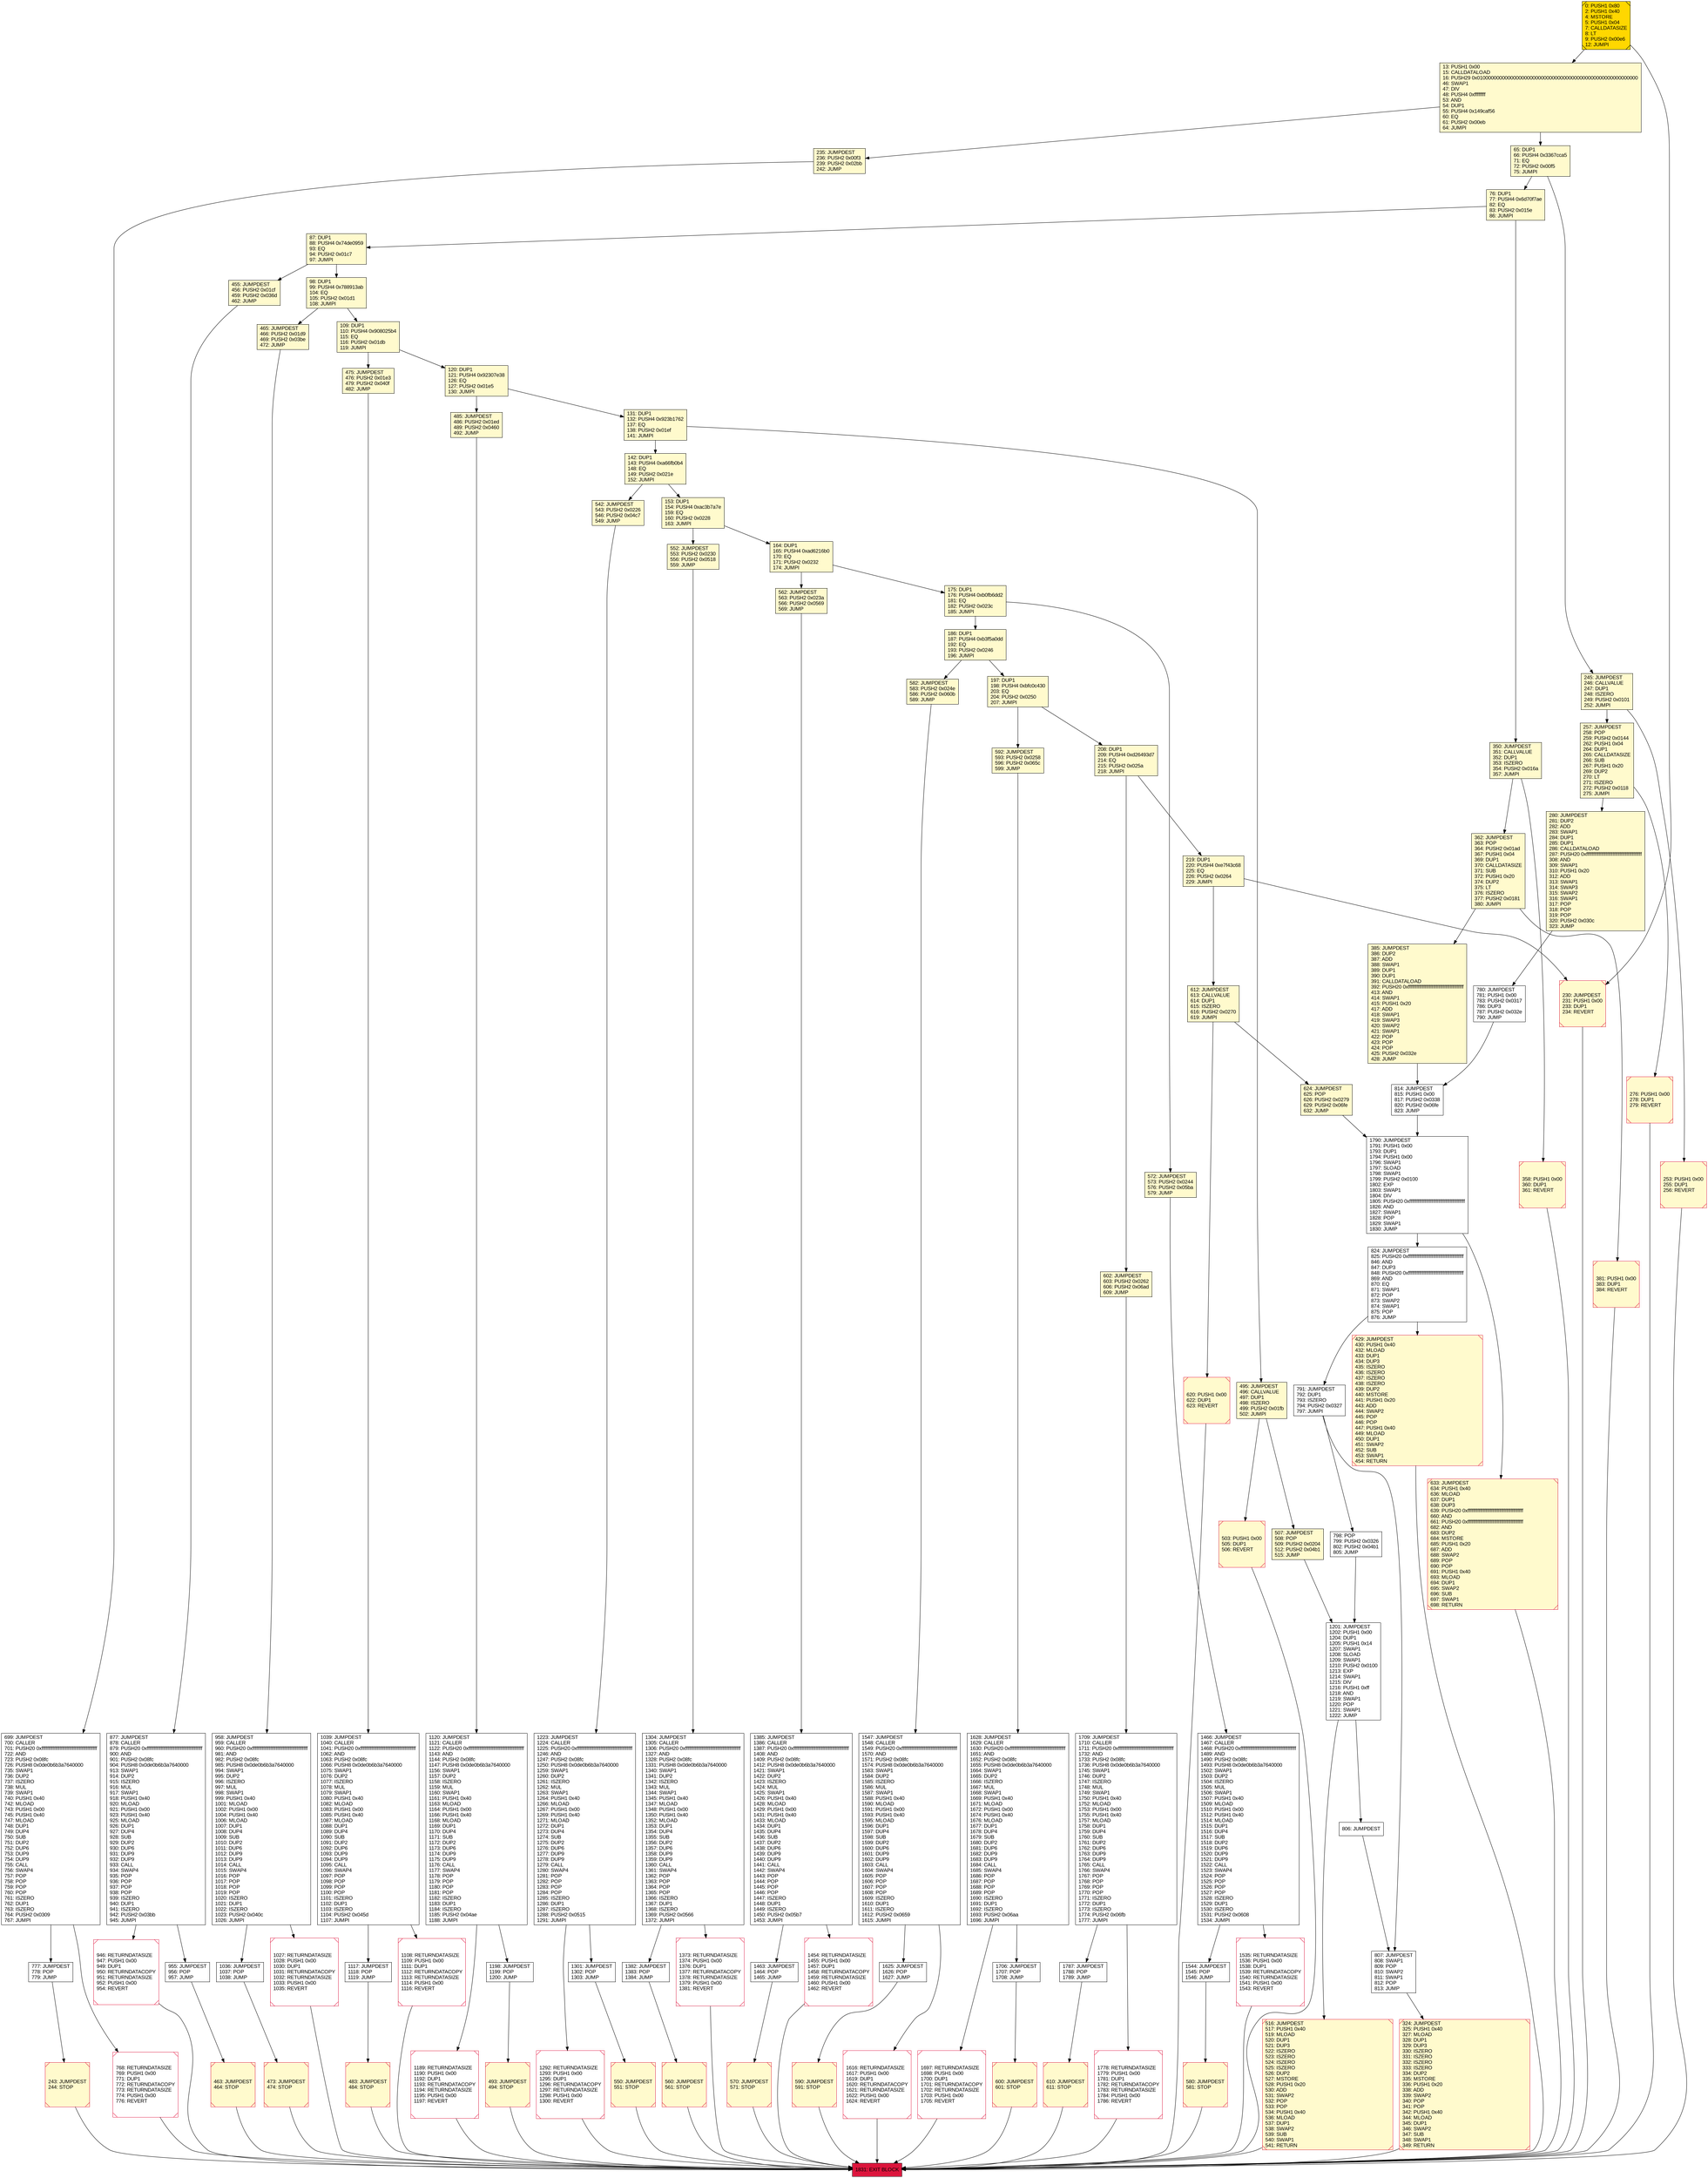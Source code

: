 digraph G {
bgcolor=transparent rankdir=UD;
node [shape=box style=filled color=black fillcolor=white fontname=arial fontcolor=black];
1466 [label="1466: JUMPDEST\l1467: CALLER\l1468: PUSH20 0xffffffffffffffffffffffffffffffffffffffff\l1489: AND\l1490: PUSH2 0x08fc\l1493: PUSH8 0x0de0b6b3a7640000\l1502: SWAP1\l1503: DUP2\l1504: ISZERO\l1505: MUL\l1506: SWAP1\l1507: PUSH1 0x40\l1509: MLOAD\l1510: PUSH1 0x00\l1512: PUSH1 0x40\l1514: MLOAD\l1515: DUP1\l1516: DUP4\l1517: SUB\l1518: DUP2\l1519: DUP6\l1520: DUP9\l1521: DUP9\l1522: CALL\l1523: SWAP4\l1524: POP\l1525: POP\l1526: POP\l1527: POP\l1528: ISZERO\l1529: DUP1\l1530: ISZERO\l1531: PUSH2 0x0608\l1534: JUMPI\l" ];
120 [label="120: DUP1\l121: PUSH4 0x92307e38\l126: EQ\l127: PUSH2 0x01e5\l130: JUMPI\l" fillcolor=lemonchiffon ];
98 [label="98: DUP1\l99: PUSH4 0x788913ab\l104: EQ\l105: PUSH2 0x01d1\l108: JUMPI\l" fillcolor=lemonchiffon ];
1292 [label="1292: RETURNDATASIZE\l1293: PUSH1 0x00\l1295: DUP1\l1296: RETURNDATACOPY\l1297: RETURNDATASIZE\l1298: PUSH1 0x00\l1300: REVERT\l" shape=Msquare color=crimson ];
1027 [label="1027: RETURNDATASIZE\l1028: PUSH1 0x00\l1030: DUP1\l1031: RETURNDATACOPY\l1032: RETURNDATASIZE\l1033: PUSH1 0x00\l1035: REVERT\l" shape=Msquare color=crimson ];
768 [label="768: RETURNDATASIZE\l769: PUSH1 0x00\l771: DUP1\l772: RETURNDATACOPY\l773: RETURNDATASIZE\l774: PUSH1 0x00\l776: REVERT\l" shape=Msquare color=crimson ];
1304 [label="1304: JUMPDEST\l1305: CALLER\l1306: PUSH20 0xffffffffffffffffffffffffffffffffffffffff\l1327: AND\l1328: PUSH2 0x08fc\l1331: PUSH8 0x0de0b6b3a7640000\l1340: SWAP1\l1341: DUP2\l1342: ISZERO\l1343: MUL\l1344: SWAP1\l1345: PUSH1 0x40\l1347: MLOAD\l1348: PUSH1 0x00\l1350: PUSH1 0x40\l1352: MLOAD\l1353: DUP1\l1354: DUP4\l1355: SUB\l1356: DUP2\l1357: DUP6\l1358: DUP9\l1359: DUP9\l1360: CALL\l1361: SWAP4\l1362: POP\l1363: POP\l1364: POP\l1365: POP\l1366: ISZERO\l1367: DUP1\l1368: ISZERO\l1369: PUSH2 0x0566\l1372: JUMPI\l" ];
153 [label="153: DUP1\l154: PUSH4 0xac3b7a7e\l159: EQ\l160: PUSH2 0x0228\l163: JUMPI\l" fillcolor=lemonchiffon ];
1831 [label="1831: EXIT BLOCK\l" fillcolor=crimson ];
633 [label="633: JUMPDEST\l634: PUSH1 0x40\l636: MLOAD\l637: DUP1\l638: DUP3\l639: PUSH20 0xffffffffffffffffffffffffffffffffffffffff\l660: AND\l661: PUSH20 0xffffffffffffffffffffffffffffffffffffffff\l682: AND\l683: DUP2\l684: MSTORE\l685: PUSH1 0x20\l687: ADD\l688: SWAP2\l689: POP\l690: POP\l691: PUSH1 0x40\l693: MLOAD\l694: DUP1\l695: SWAP2\l696: SUB\l697: SWAP1\l698: RETURN\l" fillcolor=lemonchiffon shape=Msquare color=crimson ];
1036 [label="1036: JUMPDEST\l1037: POP\l1038: JUMP\l" ];
777 [label="777: JUMPDEST\l778: POP\l779: JUMP\l" ];
542 [label="542: JUMPDEST\l543: PUSH2 0x0226\l546: PUSH2 0x04c7\l549: JUMP\l" fillcolor=lemonchiffon ];
1544 [label="1544: JUMPDEST\l1545: POP\l1546: JUMP\l" ];
1301 [label="1301: JUMPDEST\l1302: POP\l1303: JUMP\l" ];
507 [label="507: JUMPDEST\l508: POP\l509: PUSH2 0x0204\l512: PUSH2 0x04b1\l515: JUMP\l" fillcolor=lemonchiffon ];
516 [label="516: JUMPDEST\l517: PUSH1 0x40\l519: MLOAD\l520: DUP1\l521: DUP3\l522: ISZERO\l523: ISZERO\l524: ISZERO\l525: ISZERO\l526: DUP2\l527: MSTORE\l528: PUSH1 0x20\l530: ADD\l531: SWAP2\l532: POP\l533: POP\l534: PUSH1 0x40\l536: MLOAD\l537: DUP1\l538: SWAP2\l539: SUB\l540: SWAP1\l541: RETURN\l" fillcolor=lemonchiffon shape=Msquare color=crimson ];
572 [label="572: JUMPDEST\l573: PUSH2 0x0244\l576: PUSH2 0x05ba\l579: JUMP\l" fillcolor=lemonchiffon ];
1382 [label="1382: JUMPDEST\l1383: POP\l1384: JUMP\l" ];
175 [label="175: DUP1\l176: PUSH4 0xb0fb6dd2\l181: EQ\l182: PUSH2 0x023c\l185: JUMPI\l" fillcolor=lemonchiffon ];
1373 [label="1373: RETURNDATASIZE\l1374: PUSH1 0x00\l1376: DUP1\l1377: RETURNDATACOPY\l1378: RETURNDATASIZE\l1379: PUSH1 0x00\l1381: REVERT\l" shape=Msquare color=crimson ];
164 [label="164: DUP1\l165: PUSH4 0xad6216b0\l170: EQ\l171: PUSH2 0x0232\l174: JUMPI\l" fillcolor=lemonchiffon ];
1120 [label="1120: JUMPDEST\l1121: CALLER\l1122: PUSH20 0xffffffffffffffffffffffffffffffffffffffff\l1143: AND\l1144: PUSH2 0x08fc\l1147: PUSH8 0x0de0b6b3a7640000\l1156: SWAP1\l1157: DUP2\l1158: ISZERO\l1159: MUL\l1160: SWAP1\l1161: PUSH1 0x40\l1163: MLOAD\l1164: PUSH1 0x00\l1166: PUSH1 0x40\l1168: MLOAD\l1169: DUP1\l1170: DUP4\l1171: SUB\l1172: DUP2\l1173: DUP6\l1174: DUP9\l1175: DUP9\l1176: CALL\l1177: SWAP4\l1178: POP\l1179: POP\l1180: POP\l1181: POP\l1182: ISZERO\l1183: DUP1\l1184: ISZERO\l1185: PUSH2 0x04ae\l1188: JUMPI\l" ];
1616 [label="1616: RETURNDATASIZE\l1617: PUSH1 0x00\l1619: DUP1\l1620: RETURNDATACOPY\l1621: RETURNDATASIZE\l1622: PUSH1 0x00\l1624: REVERT\l" shape=Msquare color=crimson ];
592 [label="592: JUMPDEST\l593: PUSH2 0x0258\l596: PUSH2 0x065c\l599: JUMP\l" fillcolor=lemonchiffon ];
473 [label="473: JUMPDEST\l474: STOP\l" fillcolor=lemonchiffon shape=Msquare color=crimson ];
87 [label="87: DUP1\l88: PUSH4 0x74de0959\l93: EQ\l94: PUSH2 0x01c7\l97: JUMPI\l" fillcolor=lemonchiffon ];
1108 [label="1108: RETURNDATASIZE\l1109: PUSH1 0x00\l1111: DUP1\l1112: RETURNDATACOPY\l1113: RETURNDATASIZE\l1114: PUSH1 0x00\l1116: REVERT\l" shape=Msquare color=crimson ];
235 [label="235: JUMPDEST\l236: PUSH2 0x00f3\l239: PUSH2 0x02bb\l242: JUMP\l" fillcolor=lemonchiffon ];
65 [label="65: DUP1\l66: PUSH4 0x3367cca5\l71: EQ\l72: PUSH2 0x00f5\l75: JUMPI\l" fillcolor=lemonchiffon ];
503 [label="503: PUSH1 0x00\l505: DUP1\l506: REVERT\l" fillcolor=lemonchiffon shape=Msquare color=crimson ];
1039 [label="1039: JUMPDEST\l1040: CALLER\l1041: PUSH20 0xffffffffffffffffffffffffffffffffffffffff\l1062: AND\l1063: PUSH2 0x08fc\l1066: PUSH8 0x0de0b6b3a7640000\l1075: SWAP1\l1076: DUP2\l1077: ISZERO\l1078: MUL\l1079: SWAP1\l1080: PUSH1 0x40\l1082: MLOAD\l1083: PUSH1 0x00\l1085: PUSH1 0x40\l1087: MLOAD\l1088: DUP1\l1089: DUP4\l1090: SUB\l1091: DUP2\l1092: DUP6\l1093: DUP9\l1094: DUP9\l1095: CALL\l1096: SWAP4\l1097: POP\l1098: POP\l1099: POP\l1100: POP\l1101: ISZERO\l1102: DUP1\l1103: ISZERO\l1104: PUSH2 0x045d\l1107: JUMPI\l" ];
1547 [label="1547: JUMPDEST\l1548: CALLER\l1549: PUSH20 0xffffffffffffffffffffffffffffffffffffffff\l1570: AND\l1571: PUSH2 0x08fc\l1574: PUSH8 0x0de0b6b3a7640000\l1583: SWAP1\l1584: DUP2\l1585: ISZERO\l1586: MUL\l1587: SWAP1\l1588: PUSH1 0x40\l1590: MLOAD\l1591: PUSH1 0x00\l1593: PUSH1 0x40\l1595: MLOAD\l1596: DUP1\l1597: DUP4\l1598: SUB\l1599: DUP2\l1600: DUP6\l1601: DUP9\l1602: DUP9\l1603: CALL\l1604: SWAP4\l1605: POP\l1606: POP\l1607: POP\l1608: POP\l1609: ISZERO\l1610: DUP1\l1611: ISZERO\l1612: PUSH2 0x0659\l1615: JUMPI\l" ];
463 [label="463: JUMPDEST\l464: STOP\l" fillcolor=lemonchiffon shape=Msquare color=crimson ];
253 [label="253: PUSH1 0x00\l255: DUP1\l256: REVERT\l" fillcolor=lemonchiffon shape=Msquare color=crimson ];
0 [label="0: PUSH1 0x80\l2: PUSH1 0x40\l4: MSTORE\l5: PUSH1 0x04\l7: CALLDATASIZE\l8: LT\l9: PUSH2 0x00e6\l12: JUMPI\l" fillcolor=lemonchiffon shape=Msquare fillcolor=gold ];
1385 [label="1385: JUMPDEST\l1386: CALLER\l1387: PUSH20 0xffffffffffffffffffffffffffffffffffffffff\l1408: AND\l1409: PUSH2 0x08fc\l1412: PUSH8 0x0de0b6b3a7640000\l1421: SWAP1\l1422: DUP2\l1423: ISZERO\l1424: MUL\l1425: SWAP1\l1426: PUSH1 0x40\l1428: MLOAD\l1429: PUSH1 0x00\l1431: PUSH1 0x40\l1433: MLOAD\l1434: DUP1\l1435: DUP4\l1436: SUB\l1437: DUP2\l1438: DUP6\l1439: DUP9\l1440: DUP9\l1441: CALL\l1442: SWAP4\l1443: POP\l1444: POP\l1445: POP\l1446: POP\l1447: ISZERO\l1448: DUP1\l1449: ISZERO\l1450: PUSH2 0x05b7\l1453: JUMPI\l" ];
1223 [label="1223: JUMPDEST\l1224: CALLER\l1225: PUSH20 0xffffffffffffffffffffffffffffffffffffffff\l1246: AND\l1247: PUSH2 0x08fc\l1250: PUSH8 0x0de0b6b3a7640000\l1259: SWAP1\l1260: DUP2\l1261: ISZERO\l1262: MUL\l1263: SWAP1\l1264: PUSH1 0x40\l1266: MLOAD\l1267: PUSH1 0x00\l1269: PUSH1 0x40\l1271: MLOAD\l1272: DUP1\l1273: DUP4\l1274: SUB\l1275: DUP2\l1276: DUP6\l1277: DUP9\l1278: DUP9\l1279: CALL\l1280: SWAP4\l1281: POP\l1282: POP\l1283: POP\l1284: POP\l1285: ISZERO\l1286: DUP1\l1287: ISZERO\l1288: PUSH2 0x0515\l1291: JUMPI\l" ];
243 [label="243: JUMPDEST\l244: STOP\l" fillcolor=lemonchiffon shape=Msquare color=crimson ];
109 [label="109: DUP1\l110: PUSH4 0x908025b4\l115: EQ\l116: PUSH2 0x01db\l119: JUMPI\l" fillcolor=lemonchiffon ];
186 [label="186: DUP1\l187: PUSH4 0xb3f5a0dd\l192: EQ\l193: PUSH2 0x0246\l196: JUMPI\l" fillcolor=lemonchiffon ];
1790 [label="1790: JUMPDEST\l1791: PUSH1 0x00\l1793: DUP1\l1794: PUSH1 0x00\l1796: SWAP1\l1797: SLOAD\l1798: SWAP1\l1799: PUSH2 0x0100\l1802: EXP\l1803: SWAP1\l1804: DIV\l1805: PUSH20 0xffffffffffffffffffffffffffffffffffffffff\l1826: AND\l1827: SWAP1\l1828: POP\l1829: SWAP1\l1830: JUMP\l" ];
791 [label="791: JUMPDEST\l792: DUP1\l793: ISZERO\l794: PUSH2 0x0327\l797: JUMPI\l" ];
582 [label="582: JUMPDEST\l583: PUSH2 0x024e\l586: PUSH2 0x060b\l589: JUMP\l" fillcolor=lemonchiffon ];
483 [label="483: JUMPDEST\l484: STOP\l" fillcolor=lemonchiffon shape=Msquare color=crimson ];
324 [label="324: JUMPDEST\l325: PUSH1 0x40\l327: MLOAD\l328: DUP1\l329: DUP3\l330: ISZERO\l331: ISZERO\l332: ISZERO\l333: ISZERO\l334: DUP2\l335: MSTORE\l336: PUSH1 0x20\l338: ADD\l339: SWAP2\l340: POP\l341: POP\l342: PUSH1 0x40\l344: MLOAD\l345: DUP1\l346: SWAP2\l347: SUB\l348: SWAP1\l349: RETURN\l" fillcolor=lemonchiffon shape=Msquare color=crimson ];
493 [label="493: JUMPDEST\l494: STOP\l" fillcolor=lemonchiffon shape=Msquare color=crimson ];
1117 [label="1117: JUMPDEST\l1118: POP\l1119: JUMP\l" ];
958 [label="958: JUMPDEST\l959: CALLER\l960: PUSH20 0xffffffffffffffffffffffffffffffffffffffff\l981: AND\l982: PUSH2 0x08fc\l985: PUSH8 0x0de0b6b3a7640000\l994: SWAP1\l995: DUP2\l996: ISZERO\l997: MUL\l998: SWAP1\l999: PUSH1 0x40\l1001: MLOAD\l1002: PUSH1 0x00\l1004: PUSH1 0x40\l1006: MLOAD\l1007: DUP1\l1008: DUP4\l1009: SUB\l1010: DUP2\l1011: DUP6\l1012: DUP9\l1013: DUP9\l1014: CALL\l1015: SWAP4\l1016: POP\l1017: POP\l1018: POP\l1019: POP\l1020: ISZERO\l1021: DUP1\l1022: ISZERO\l1023: PUSH2 0x040c\l1026: JUMPI\l" ];
1201 [label="1201: JUMPDEST\l1202: PUSH1 0x00\l1204: DUP1\l1205: PUSH1 0x14\l1207: SWAP1\l1208: SLOAD\l1209: SWAP1\l1210: PUSH2 0x0100\l1213: EXP\l1214: SWAP1\l1215: DIV\l1216: PUSH1 0xff\l1218: AND\l1219: SWAP1\l1220: POP\l1221: SWAP1\l1222: JUMP\l" ];
1625 [label="1625: JUMPDEST\l1626: POP\l1627: JUMP\l" ];
1198 [label="1198: JUMPDEST\l1199: POP\l1200: JUMP\l" ];
807 [label="807: JUMPDEST\l808: SWAP1\l809: POP\l810: SWAP2\l811: SWAP1\l812: POP\l813: JUMP\l" ];
1706 [label="1706: JUMPDEST\l1707: POP\l1708: JUMP\l" ];
455 [label="455: JUMPDEST\l456: PUSH2 0x01cf\l459: PUSH2 0x036d\l462: JUMP\l" fillcolor=lemonchiffon ];
1463 [label="1463: JUMPDEST\l1464: POP\l1465: JUMP\l" ];
429 [label="429: JUMPDEST\l430: PUSH1 0x40\l432: MLOAD\l433: DUP1\l434: DUP3\l435: ISZERO\l436: ISZERO\l437: ISZERO\l438: ISZERO\l439: DUP2\l440: MSTORE\l441: PUSH1 0x20\l443: ADD\l444: SWAP2\l445: POP\l446: POP\l447: PUSH1 0x40\l449: MLOAD\l450: DUP1\l451: SWAP2\l452: SUB\l453: SWAP1\l454: RETURN\l" fillcolor=lemonchiffon shape=Msquare color=crimson ];
780 [label="780: JUMPDEST\l781: PUSH1 0x00\l783: PUSH2 0x0317\l786: DUP3\l787: PUSH2 0x032e\l790: JUMP\l" ];
624 [label="624: JUMPDEST\l625: POP\l626: PUSH2 0x0279\l629: PUSH2 0x06fe\l632: JUMP\l" fillcolor=lemonchiffon ];
1628 [label="1628: JUMPDEST\l1629: CALLER\l1630: PUSH20 0xffffffffffffffffffffffffffffffffffffffff\l1651: AND\l1652: PUSH2 0x08fc\l1655: PUSH8 0x0de0b6b3a7640000\l1664: SWAP1\l1665: DUP2\l1666: ISZERO\l1667: MUL\l1668: SWAP1\l1669: PUSH1 0x40\l1671: MLOAD\l1672: PUSH1 0x00\l1674: PUSH1 0x40\l1676: MLOAD\l1677: DUP1\l1678: DUP4\l1679: SUB\l1680: DUP2\l1681: DUP6\l1682: DUP9\l1683: DUP9\l1684: CALL\l1685: SWAP4\l1686: POP\l1687: POP\l1688: POP\l1689: POP\l1690: ISZERO\l1691: DUP1\l1692: ISZERO\l1693: PUSH2 0x06aa\l1696: JUMPI\l" ];
257 [label="257: JUMPDEST\l258: POP\l259: PUSH2 0x0144\l262: PUSH1 0x04\l264: DUP1\l265: CALLDATASIZE\l266: SUB\l267: PUSH1 0x20\l269: DUP2\l270: LT\l271: ISZERO\l272: PUSH2 0x0118\l275: JUMPI\l" fillcolor=lemonchiffon ];
142 [label="142: DUP1\l143: PUSH4 0xa66fb0b4\l148: EQ\l149: PUSH2 0x021e\l152: JUMPI\l" fillcolor=lemonchiffon ];
699 [label="699: JUMPDEST\l700: CALLER\l701: PUSH20 0xffffffffffffffffffffffffffffffffffffffff\l722: AND\l723: PUSH2 0x08fc\l726: PUSH8 0x0de0b6b3a7640000\l735: SWAP1\l736: DUP2\l737: ISZERO\l738: MUL\l739: SWAP1\l740: PUSH1 0x40\l742: MLOAD\l743: PUSH1 0x00\l745: PUSH1 0x40\l747: MLOAD\l748: DUP1\l749: DUP4\l750: SUB\l751: DUP2\l752: DUP6\l753: DUP9\l754: DUP9\l755: CALL\l756: SWAP4\l757: POP\l758: POP\l759: POP\l760: POP\l761: ISZERO\l762: DUP1\l763: ISZERO\l764: PUSH2 0x0309\l767: JUMPI\l" ];
955 [label="955: JUMPDEST\l956: POP\l957: JUMP\l" ];
385 [label="385: JUMPDEST\l386: DUP2\l387: ADD\l388: SWAP1\l389: DUP1\l390: DUP1\l391: CALLDATALOAD\l392: PUSH20 0xffffffffffffffffffffffffffffffffffffffff\l413: AND\l414: SWAP1\l415: PUSH1 0x20\l417: ADD\l418: SWAP1\l419: SWAP3\l420: SWAP2\l421: SWAP1\l422: POP\l423: POP\l424: POP\l425: PUSH2 0x032e\l428: JUMP\l" fillcolor=lemonchiffon ];
208 [label="208: DUP1\l209: PUSH4 0xd26493d7\l214: EQ\l215: PUSH2 0x025a\l218: JUMPI\l" fillcolor=lemonchiffon ];
560 [label="560: JUMPDEST\l561: STOP\l" fillcolor=lemonchiffon shape=Msquare color=crimson ];
946 [label="946: RETURNDATASIZE\l947: PUSH1 0x00\l949: DUP1\l950: RETURNDATACOPY\l951: RETURNDATASIZE\l952: PUSH1 0x00\l954: REVERT\l" shape=Msquare color=crimson ];
131 [label="131: DUP1\l132: PUSH4 0x923b1762\l137: EQ\l138: PUSH2 0x01ef\l141: JUMPI\l" fillcolor=lemonchiffon ];
814 [label="814: JUMPDEST\l815: PUSH1 0x00\l817: PUSH2 0x0338\l820: PUSH2 0x06fe\l823: JUMP\l" ];
245 [label="245: JUMPDEST\l246: CALLVALUE\l247: DUP1\l248: ISZERO\l249: PUSH2 0x0101\l252: JUMPI\l" fillcolor=lemonchiffon ];
570 [label="570: JUMPDEST\l571: STOP\l" fillcolor=lemonchiffon shape=Msquare color=crimson ];
485 [label="485: JUMPDEST\l486: PUSH2 0x01ed\l489: PUSH2 0x0460\l492: JUMP\l" fillcolor=lemonchiffon ];
550 [label="550: JUMPDEST\l551: STOP\l" fillcolor=lemonchiffon shape=Msquare color=crimson ];
276 [label="276: PUSH1 0x00\l278: DUP1\l279: REVERT\l" fillcolor=lemonchiffon shape=Msquare color=crimson ];
1454 [label="1454: RETURNDATASIZE\l1455: PUSH1 0x00\l1457: DUP1\l1458: RETURNDATACOPY\l1459: RETURNDATASIZE\l1460: PUSH1 0x00\l1462: REVERT\l" shape=Msquare color=crimson ];
350 [label="350: JUMPDEST\l351: CALLVALUE\l352: DUP1\l353: ISZERO\l354: PUSH2 0x016a\l357: JUMPI\l" fillcolor=lemonchiffon ];
475 [label="475: JUMPDEST\l476: PUSH2 0x01e3\l479: PUSH2 0x040f\l482: JUMP\l" fillcolor=lemonchiffon ];
1697 [label="1697: RETURNDATASIZE\l1698: PUSH1 0x00\l1700: DUP1\l1701: RETURNDATACOPY\l1702: RETURNDATASIZE\l1703: PUSH1 0x00\l1705: REVERT\l" shape=Msquare color=crimson ];
362 [label="362: JUMPDEST\l363: POP\l364: PUSH2 0x01ad\l367: PUSH1 0x04\l369: DUP1\l370: CALLDATASIZE\l371: SUB\l372: PUSH1 0x20\l374: DUP2\l375: LT\l376: ISZERO\l377: PUSH2 0x0181\l380: JUMPI\l" fillcolor=lemonchiffon ];
1189 [label="1189: RETURNDATASIZE\l1190: PUSH1 0x00\l1192: DUP1\l1193: RETURNDATACOPY\l1194: RETURNDATASIZE\l1195: PUSH1 0x00\l1197: REVERT\l" shape=Msquare color=crimson ];
358 [label="358: PUSH1 0x00\l360: DUP1\l361: REVERT\l" fillcolor=lemonchiffon shape=Msquare color=crimson ];
13 [label="13: PUSH1 0x00\l15: CALLDATALOAD\l16: PUSH29 0x0100000000000000000000000000000000000000000000000000000000\l46: SWAP1\l47: DIV\l48: PUSH4 0xffffffff\l53: AND\l54: DUP1\l55: PUSH4 0x149caf56\l60: EQ\l61: PUSH2 0x00eb\l64: JUMPI\l" fillcolor=lemonchiffon ];
600 [label="600: JUMPDEST\l601: STOP\l" fillcolor=lemonchiffon shape=Msquare color=crimson ];
620 [label="620: PUSH1 0x00\l622: DUP1\l623: REVERT\l" fillcolor=lemonchiffon shape=Msquare color=crimson ];
798 [label="798: POP\l799: PUSH2 0x0326\l802: PUSH2 0x04b1\l805: JUMP\l" ];
580 [label="580: JUMPDEST\l581: STOP\l" fillcolor=lemonchiffon shape=Msquare color=crimson ];
602 [label="602: JUMPDEST\l603: PUSH2 0x0262\l606: PUSH2 0x06ad\l609: JUMP\l" fillcolor=lemonchiffon ];
197 [label="197: DUP1\l198: PUSH4 0xbfc0c430\l203: EQ\l204: PUSH2 0x0250\l207: JUMPI\l" fillcolor=lemonchiffon ];
465 [label="465: JUMPDEST\l466: PUSH2 0x01d9\l469: PUSH2 0x03be\l472: JUMP\l" fillcolor=lemonchiffon ];
1709 [label="1709: JUMPDEST\l1710: CALLER\l1711: PUSH20 0xffffffffffffffffffffffffffffffffffffffff\l1732: AND\l1733: PUSH2 0x08fc\l1736: PUSH8 0x0de0b6b3a7640000\l1745: SWAP1\l1746: DUP2\l1747: ISZERO\l1748: MUL\l1749: SWAP1\l1750: PUSH1 0x40\l1752: MLOAD\l1753: PUSH1 0x00\l1755: PUSH1 0x40\l1757: MLOAD\l1758: DUP1\l1759: DUP4\l1760: SUB\l1761: DUP2\l1762: DUP6\l1763: DUP9\l1764: DUP9\l1765: CALL\l1766: SWAP4\l1767: POP\l1768: POP\l1769: POP\l1770: POP\l1771: ISZERO\l1772: DUP1\l1773: ISZERO\l1774: PUSH2 0x06fb\l1777: JUMPI\l" ];
495 [label="495: JUMPDEST\l496: CALLVALUE\l497: DUP1\l498: ISZERO\l499: PUSH2 0x01fb\l502: JUMPI\l" fillcolor=lemonchiffon ];
590 [label="590: JUMPDEST\l591: STOP\l" fillcolor=lemonchiffon shape=Msquare color=crimson ];
562 [label="562: JUMPDEST\l563: PUSH2 0x023a\l566: PUSH2 0x0569\l569: JUMP\l" fillcolor=lemonchiffon ];
381 [label="381: PUSH1 0x00\l383: DUP1\l384: REVERT\l" fillcolor=lemonchiffon shape=Msquare color=crimson ];
1787 [label="1787: JUMPDEST\l1788: POP\l1789: JUMP\l" ];
230 [label="230: JUMPDEST\l231: PUSH1 0x00\l233: DUP1\l234: REVERT\l" fillcolor=lemonchiffon shape=Msquare color=crimson ];
1535 [label="1535: RETURNDATASIZE\l1536: PUSH1 0x00\l1538: DUP1\l1539: RETURNDATACOPY\l1540: RETURNDATASIZE\l1541: PUSH1 0x00\l1543: REVERT\l" shape=Msquare color=crimson ];
76 [label="76: DUP1\l77: PUSH4 0x6d70f7ae\l82: EQ\l83: PUSH2 0x015e\l86: JUMPI\l" fillcolor=lemonchiffon ];
1778 [label="1778: RETURNDATASIZE\l1779: PUSH1 0x00\l1781: DUP1\l1782: RETURNDATACOPY\l1783: RETURNDATASIZE\l1784: PUSH1 0x00\l1786: REVERT\l" shape=Msquare color=crimson ];
806 [label="806: JUMPDEST\l" ];
824 [label="824: JUMPDEST\l825: PUSH20 0xffffffffffffffffffffffffffffffffffffffff\l846: AND\l847: DUP3\l848: PUSH20 0xffffffffffffffffffffffffffffffffffffffff\l869: AND\l870: EQ\l871: SWAP1\l872: POP\l873: SWAP2\l874: SWAP1\l875: POP\l876: JUMP\l" ];
877 [label="877: JUMPDEST\l878: CALLER\l879: PUSH20 0xffffffffffffffffffffffffffffffffffffffff\l900: AND\l901: PUSH2 0x08fc\l904: PUSH8 0x0de0b6b3a7640000\l913: SWAP1\l914: DUP2\l915: ISZERO\l916: MUL\l917: SWAP1\l918: PUSH1 0x40\l920: MLOAD\l921: PUSH1 0x00\l923: PUSH1 0x40\l925: MLOAD\l926: DUP1\l927: DUP4\l928: SUB\l929: DUP2\l930: DUP6\l931: DUP9\l932: DUP9\l933: CALL\l934: SWAP4\l935: POP\l936: POP\l937: POP\l938: POP\l939: ISZERO\l940: DUP1\l941: ISZERO\l942: PUSH2 0x03bb\l945: JUMPI\l" ];
612 [label="612: JUMPDEST\l613: CALLVALUE\l614: DUP1\l615: ISZERO\l616: PUSH2 0x0270\l619: JUMPI\l" fillcolor=lemonchiffon ];
610 [label="610: JUMPDEST\l611: STOP\l" fillcolor=lemonchiffon shape=Msquare color=crimson ];
280 [label="280: JUMPDEST\l281: DUP2\l282: ADD\l283: SWAP1\l284: DUP1\l285: DUP1\l286: CALLDATALOAD\l287: PUSH20 0xffffffffffffffffffffffffffffffffffffffff\l308: AND\l309: SWAP1\l310: PUSH1 0x20\l312: ADD\l313: SWAP1\l314: SWAP3\l315: SWAP2\l316: SWAP1\l317: POP\l318: POP\l319: POP\l320: PUSH2 0x030c\l323: JUMP\l" fillcolor=lemonchiffon ];
552 [label="552: JUMPDEST\l553: PUSH2 0x0230\l556: PUSH2 0x0518\l559: JUMP\l" fillcolor=lemonchiffon ];
219 [label="219: DUP1\l220: PUSH4 0xe7f43c68\l225: EQ\l226: PUSH2 0x0264\l229: JUMPI\l" fillcolor=lemonchiffon ];
1709 -> 1787;
164 -> 175;
602 -> 1709;
350 -> 362;
385 -> 814;
633 -> 1831;
1117 -> 483;
219 -> 612;
1547 -> 1616;
1039 -> 1108;
1628 -> 1706;
186 -> 582;
219 -> 230;
362 -> 385;
516 -> 1831;
612 -> 620;
1039 -> 1117;
1547 -> 1625;
175 -> 186;
1787 -> 610;
257 -> 276;
582 -> 1547;
1466 -> 1544;
1628 -> 1697;
1292 -> 1831;
131 -> 142;
1709 -> 1778;
245 -> 257;
572 -> 1466;
768 -> 1831;
780 -> 814;
1463 -> 570;
1027 -> 1831;
243 -> 1831;
1790 -> 633;
1706 -> 600;
87 -> 98;
877 -> 946;
1201 -> 516;
542 -> 1223;
777 -> 243;
507 -> 1201;
76 -> 350;
483 -> 1831;
958 -> 1036;
1223 -> 1301;
153 -> 164;
1304 -> 1373;
208 -> 219;
493 -> 1831;
324 -> 1831;
1304 -> 1382;
257 -> 280;
362 -> 381;
1373 -> 1831;
98 -> 109;
455 -> 877;
958 -> 1027;
1036 -> 473;
806 -> 807;
1108 -> 1831;
473 -> 1831;
109 -> 120;
1616 -> 1831;
280 -> 780;
131 -> 495;
197 -> 208;
208 -> 602;
350 -> 358;
503 -> 1831;
877 -> 955;
1223 -> 1292;
175 -> 572;
612 -> 624;
253 -> 1831;
463 -> 1831;
824 -> 429;
699 -> 768;
1301 -> 550;
560 -> 1831;
142 -> 153;
1790 -> 824;
570 -> 1831;
495 -> 503;
946 -> 1831;
0 -> 13;
164 -> 562;
276 -> 1831;
1454 -> 1831;
550 -> 1831;
1201 -> 806;
13 -> 235;
1189 -> 1831;
13 -> 65;
1697 -> 1831;
197 -> 592;
824 -> 791;
1625 -> 590;
76 -> 87;
120 -> 485;
465 -> 958;
120 -> 131;
65 -> 76;
798 -> 1201;
142 -> 542;
699 -> 777;
429 -> 1831;
186 -> 197;
791 -> 798;
0 -> 230;
562 -> 1385;
87 -> 455;
814 -> 1790;
1120 -> 1198;
1535 -> 1831;
230 -> 1831;
955 -> 463;
1778 -> 1831;
235 -> 699;
610 -> 1831;
1385 -> 1454;
109 -> 475;
592 -> 1628;
98 -> 465;
358 -> 1831;
153 -> 552;
475 -> 1039;
552 -> 1304;
1382 -> 560;
485 -> 1120;
1466 -> 1535;
620 -> 1831;
600 -> 1831;
495 -> 507;
1198 -> 493;
807 -> 324;
1385 -> 1463;
245 -> 253;
580 -> 1831;
1120 -> 1189;
381 -> 1831;
624 -> 1790;
65 -> 245;
590 -> 1831;
791 -> 807;
1544 -> 580;
}